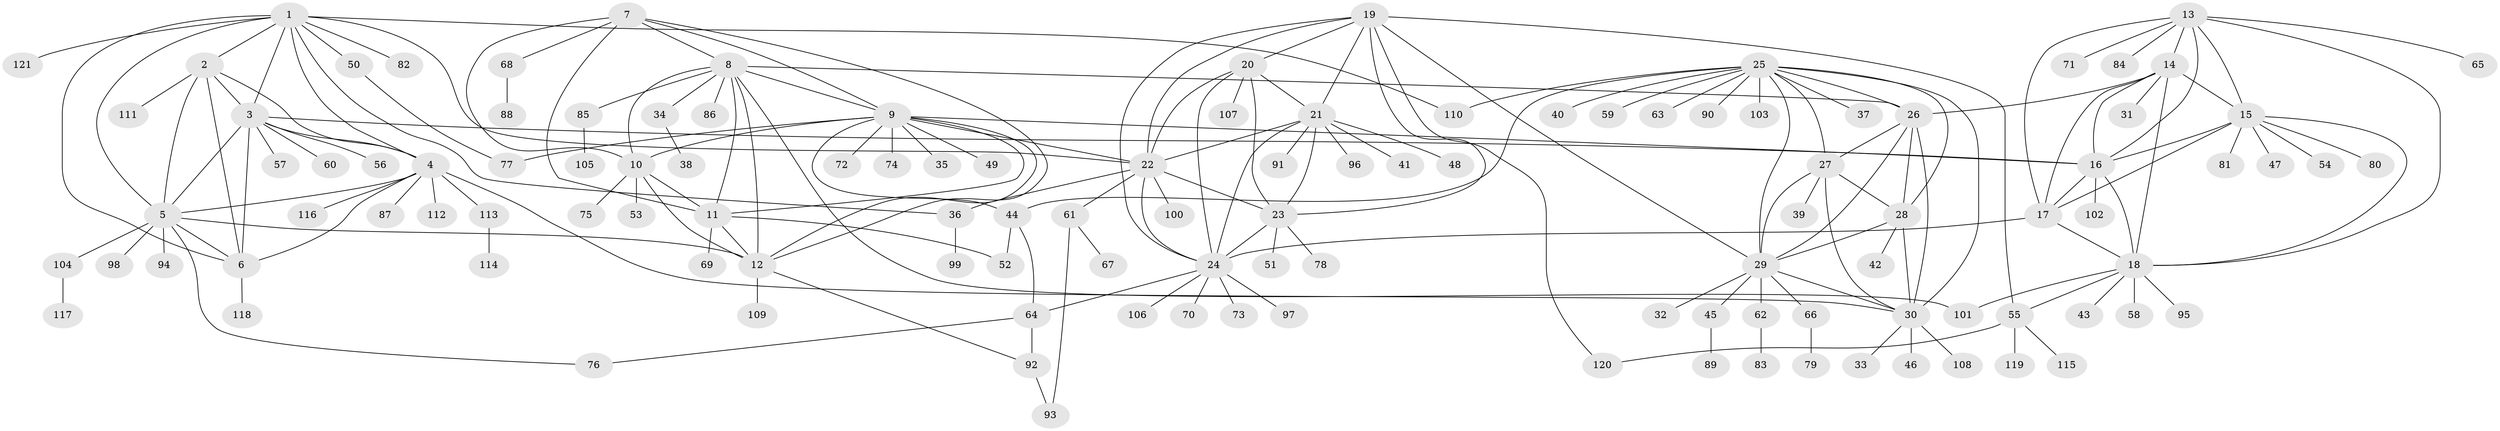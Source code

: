 // coarse degree distribution, {17: 0.027777777777777776, 6: 0.05555555555555555, 9: 0.013888888888888888, 5: 0.06944444444444445, 7: 0.06944444444444445, 13: 0.013888888888888888, 8: 0.05555555555555555, 10: 0.013888888888888888, 2: 0.05555555555555555, 1: 0.5972222222222222, 4: 0.013888888888888888, 3: 0.013888888888888888}
// Generated by graph-tools (version 1.1) at 2025/19/03/04/25 18:19:43]
// undirected, 121 vertices, 188 edges
graph export_dot {
graph [start="1"]
  node [color=gray90,style=filled];
  1;
  2;
  3;
  4;
  5;
  6;
  7;
  8;
  9;
  10;
  11;
  12;
  13;
  14;
  15;
  16;
  17;
  18;
  19;
  20;
  21;
  22;
  23;
  24;
  25;
  26;
  27;
  28;
  29;
  30;
  31;
  32;
  33;
  34;
  35;
  36;
  37;
  38;
  39;
  40;
  41;
  42;
  43;
  44;
  45;
  46;
  47;
  48;
  49;
  50;
  51;
  52;
  53;
  54;
  55;
  56;
  57;
  58;
  59;
  60;
  61;
  62;
  63;
  64;
  65;
  66;
  67;
  68;
  69;
  70;
  71;
  72;
  73;
  74;
  75;
  76;
  77;
  78;
  79;
  80;
  81;
  82;
  83;
  84;
  85;
  86;
  87;
  88;
  89;
  90;
  91;
  92;
  93;
  94;
  95;
  96;
  97;
  98;
  99;
  100;
  101;
  102;
  103;
  104;
  105;
  106;
  107;
  108;
  109;
  110;
  111;
  112;
  113;
  114;
  115;
  116;
  117;
  118;
  119;
  120;
  121;
  1 -- 2;
  1 -- 3;
  1 -- 4;
  1 -- 5;
  1 -- 6;
  1 -- 22;
  1 -- 36;
  1 -- 50;
  1 -- 82;
  1 -- 110;
  1 -- 121;
  2 -- 3;
  2 -- 4;
  2 -- 5;
  2 -- 6;
  2 -- 111;
  3 -- 4;
  3 -- 5;
  3 -- 6;
  3 -- 16;
  3 -- 56;
  3 -- 57;
  3 -- 60;
  4 -- 5;
  4 -- 6;
  4 -- 30;
  4 -- 87;
  4 -- 112;
  4 -- 113;
  4 -- 116;
  5 -- 6;
  5 -- 12;
  5 -- 76;
  5 -- 94;
  5 -- 98;
  5 -- 104;
  6 -- 118;
  7 -- 8;
  7 -- 9;
  7 -- 10;
  7 -- 11;
  7 -- 12;
  7 -- 68;
  8 -- 9;
  8 -- 10;
  8 -- 11;
  8 -- 12;
  8 -- 26;
  8 -- 34;
  8 -- 85;
  8 -- 86;
  8 -- 101;
  9 -- 10;
  9 -- 11;
  9 -- 12;
  9 -- 16;
  9 -- 22;
  9 -- 35;
  9 -- 44;
  9 -- 49;
  9 -- 72;
  9 -- 74;
  9 -- 77;
  10 -- 11;
  10 -- 12;
  10 -- 53;
  10 -- 75;
  11 -- 12;
  11 -- 52;
  11 -- 69;
  12 -- 92;
  12 -- 109;
  13 -- 14;
  13 -- 15;
  13 -- 16;
  13 -- 17;
  13 -- 18;
  13 -- 65;
  13 -- 71;
  13 -- 84;
  14 -- 15;
  14 -- 16;
  14 -- 17;
  14 -- 18;
  14 -- 26;
  14 -- 31;
  15 -- 16;
  15 -- 17;
  15 -- 18;
  15 -- 47;
  15 -- 54;
  15 -- 80;
  15 -- 81;
  16 -- 17;
  16 -- 18;
  16 -- 102;
  17 -- 18;
  17 -- 24;
  18 -- 43;
  18 -- 55;
  18 -- 58;
  18 -- 95;
  18 -- 101;
  19 -- 20;
  19 -- 21;
  19 -- 22;
  19 -- 23;
  19 -- 24;
  19 -- 29;
  19 -- 55;
  19 -- 120;
  20 -- 21;
  20 -- 22;
  20 -- 23;
  20 -- 24;
  20 -- 107;
  21 -- 22;
  21 -- 23;
  21 -- 24;
  21 -- 41;
  21 -- 48;
  21 -- 91;
  21 -- 96;
  22 -- 23;
  22 -- 24;
  22 -- 36;
  22 -- 61;
  22 -- 100;
  23 -- 24;
  23 -- 51;
  23 -- 78;
  24 -- 64;
  24 -- 70;
  24 -- 73;
  24 -- 97;
  24 -- 106;
  25 -- 26;
  25 -- 27;
  25 -- 28;
  25 -- 29;
  25 -- 30;
  25 -- 37;
  25 -- 40;
  25 -- 44;
  25 -- 59;
  25 -- 63;
  25 -- 90;
  25 -- 103;
  25 -- 110;
  26 -- 27;
  26 -- 28;
  26 -- 29;
  26 -- 30;
  27 -- 28;
  27 -- 29;
  27 -- 30;
  27 -- 39;
  28 -- 29;
  28 -- 30;
  28 -- 42;
  29 -- 30;
  29 -- 32;
  29 -- 45;
  29 -- 62;
  29 -- 66;
  30 -- 33;
  30 -- 46;
  30 -- 108;
  34 -- 38;
  36 -- 99;
  44 -- 52;
  44 -- 64;
  45 -- 89;
  50 -- 77;
  55 -- 115;
  55 -- 119;
  55 -- 120;
  61 -- 67;
  61 -- 93;
  62 -- 83;
  64 -- 76;
  64 -- 92;
  66 -- 79;
  68 -- 88;
  85 -- 105;
  92 -- 93;
  104 -- 117;
  113 -- 114;
}
